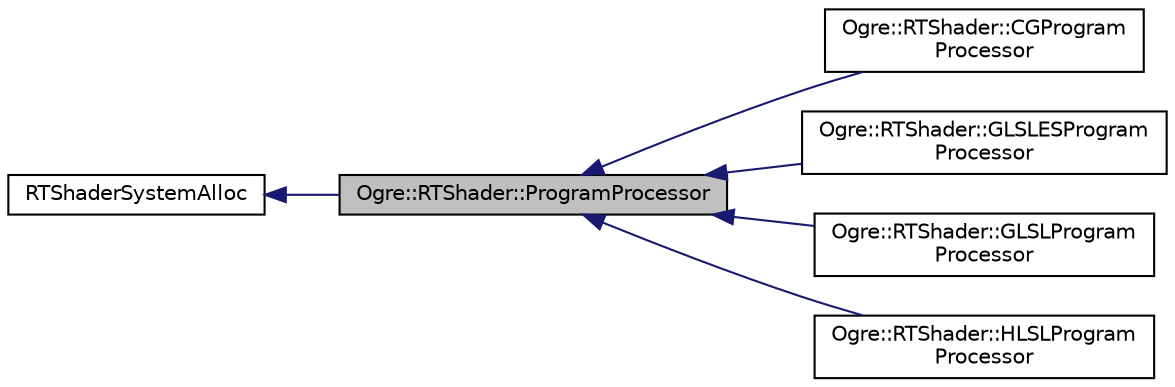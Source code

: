 digraph "Ogre::RTShader::ProgramProcessor"
{
  bgcolor="transparent";
  edge [fontname="Helvetica",fontsize="10",labelfontname="Helvetica",labelfontsize="10"];
  node [fontname="Helvetica",fontsize="10",shape=record];
  rankdir="LR";
  Node0 [label="Ogre::RTShader::ProgramProcessor",height=0.2,width=0.4,color="black", fillcolor="grey75", style="filled", fontcolor="black"];
  Node1 -> Node0 [dir="back",color="midnightblue",fontsize="10",style="solid",fontname="Helvetica"];
  Node1 [label="RTShaderSystemAlloc",height=0.2,width=0.4,color="black",URL="$class_ogre_1_1_allocated_object.html"];
  Node0 -> Node2 [dir="back",color="midnightblue",fontsize="10",style="solid",fontname="Helvetica"];
  Node2 [label="Ogre::RTShader::CGProgram\lProcessor",height=0.2,width=0.4,color="black",URL="$class_ogre_1_1_r_t_shader_1_1_c_g_program_processor.html",tooltip="CG Language program processor class. "];
  Node0 -> Node3 [dir="back",color="midnightblue",fontsize="10",style="solid",fontname="Helvetica"];
  Node3 [label="Ogre::RTShader::GLSLESProgram\lProcessor",height=0.2,width=0.4,color="black",URL="$class_ogre_1_1_r_t_shader_1_1_g_l_s_l_e_s_program_processor.html",tooltip="GLSL ES Language program processor class. "];
  Node0 -> Node4 [dir="back",color="midnightblue",fontsize="10",style="solid",fontname="Helvetica"];
  Node4 [label="Ogre::RTShader::GLSLProgram\lProcessor",height=0.2,width=0.4,color="black",URL="$class_ogre_1_1_r_t_shader_1_1_g_l_s_l_program_processor.html",tooltip="GLSL Language program processor class. "];
  Node0 -> Node5 [dir="back",color="midnightblue",fontsize="10",style="solid",fontname="Helvetica"];
  Node5 [label="Ogre::RTShader::HLSLProgram\lProcessor",height=0.2,width=0.4,color="black",URL="$class_ogre_1_1_r_t_shader_1_1_h_l_s_l_program_processor.html",tooltip="CG Language program processor class. "];
}
